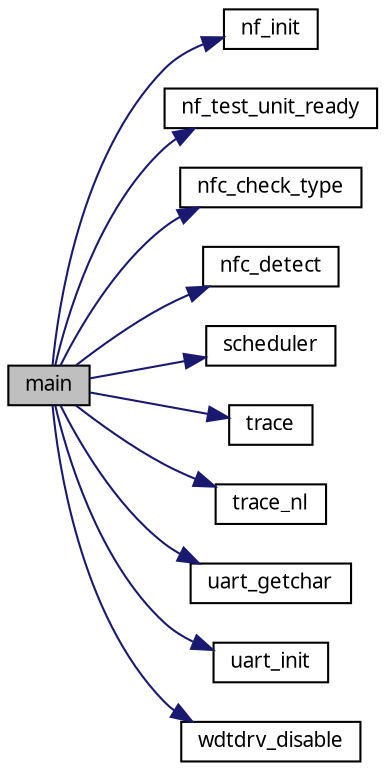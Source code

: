 digraph G
{
  edge [fontname="FreeSans.ttf",fontsize=10,labelfontname="FreeSans.ttf",labelfontsize=10];
  node [fontname="FreeSans.ttf",fontsize=10,shape=record];
  rankdir=LR;
  Node1 [label="main",height=0.2,width=0.4,color="black", fillcolor="grey75", style="filled" fontcolor="black"];
  Node1 -> Node2 [color="midnightblue",fontsize=10,style="solid",fontname="FreeSans.ttf"];
  Node2 [label="nf_init",height=0.2,width=0.4,color="black", fillcolor="white", style="filled",URL="$a00063.html#7fa3ba35a1436fa32cc3a53d079dedc0",tooltip="Initializes the nand flash memory driver."];
  Node1 -> Node3 [color="midnightblue",fontsize=10,style="solid",fontname="FreeSans.ttf"];
  Node3 [label="nf_test_unit_ready",height=0.2,width=0.4,color="black", fillcolor="white", style="filled",URL="$a00062.html#842d42e30e0ae29382313535b396163c",tooltip="Initializes the NF driver on the first USB Test Unit Ready."];
  Node1 -> Node4 [color="midnightblue",fontsize=10,style="solid",fontname="FreeSans.ttf"];
  Node4 [label="nfc_check_type",height=0.2,width=0.4,color="black", fillcolor="white", style="filled",URL="$a00060.html#455d3b498da0863662f3309643c2b719",tooltip="Tests the Nand Flash configuration."];
  Node1 -> Node5 [color="midnightblue",fontsize=10,style="solid",fontname="FreeSans.ttf"];
  Node5 [label="nfc_detect",height=0.2,width=0.4,color="black", fillcolor="white", style="filled",URL="$a00060.html#257fa3cbd1bd671a438dad76c52d4365",tooltip="Read the ID of the Nand-Flash and update the global variable."];
  Node1 -> Node6 [color="midnightblue",fontsize=10,style="solid",fontname="FreeSans.ttf"];
  Node6 [label="scheduler",height=0.2,width=0.4,color="black", fillcolor="white", style="filled",URL="$a00068.html#9fa00b0be5d3c4781048861e2506eb63",tooltip="Init &amp; run the scheduler."];
  Node1 -> Node7 [color="midnightblue",fontsize=10,style="solid",fontname="FreeSans.ttf"];
  Node7 [label="trace",height=0.2,width=0.4,color="black", fillcolor="white", style="filled",URL="$a00043.html#33937de27cd71c4dab3027caaae4fdf9",tooltip="Fonction used for send a texte on OCD/Serial Debug Interface."];
  Node1 -> Node8 [color="midnightblue",fontsize=10,style="solid",fontname="FreeSans.ttf"];
  Node8 [label="trace_nl",height=0.2,width=0.4,color="black", fillcolor="white", style="filled",URL="$a00043.html#9b606c2b7ffbe1b46600f9719fc6caa6"];
  Node1 -> Node9 [color="midnightblue",fontsize=10,style="solid",fontname="FreeSans.ttf"];
  Node9 [label="uart_getchar",height=0.2,width=0.4,color="black", fillcolor="white", style="filled",URL="$a00078.html#00dbbc6e035bfd12196ec47a99f8e1fe"];
  Node1 -> Node10 [color="midnightblue",fontsize=10,style="solid",fontname="FreeSans.ttf"];
  Node10 [label="uart_init",height=0.2,width=0.4,color="black", fillcolor="white", style="filled",URL="$a00078.html#b1f1618cf6558033b75df22b64aa5c9a"];
  Node1 -> Node11 [color="midnightblue",fontsize=10,style="solid",fontname="FreeSans.ttf"];
  Node11 [label="wdtdrv_disable",height=0.2,width=0.4,color="black", fillcolor="white", style="filled",URL="$a00128.html#gcda568275630927dc6caa7e40fab2647",tooltip="This functions stops the hardware watchdog timer."];
}
